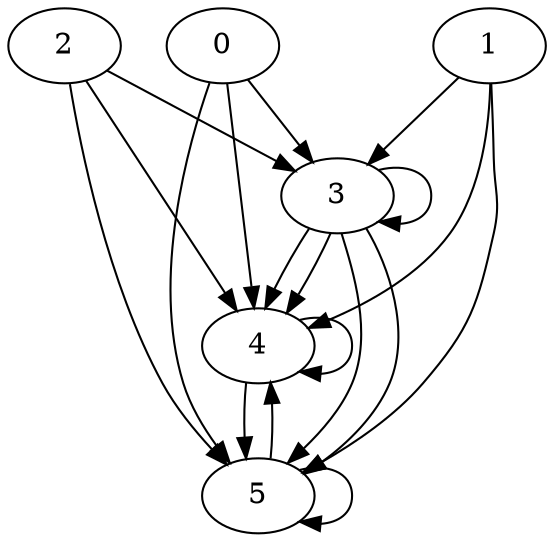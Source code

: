 digraph G {
  0 -> 3;
  0 -> 4;
  0 -> 5;
  1 -> 3;
  1 -> 4;
  1 -> 5;
  2 -> 3;
  2 -> 4;
  2 -> 5;
  3 -> 3;
  3 -> 4;
  3 -> 5;
  3 -> 4;
  3 -> 5;
  4 -> 4;
  4 -> 5;
  5 -> 4;
  5 -> 5;
}
